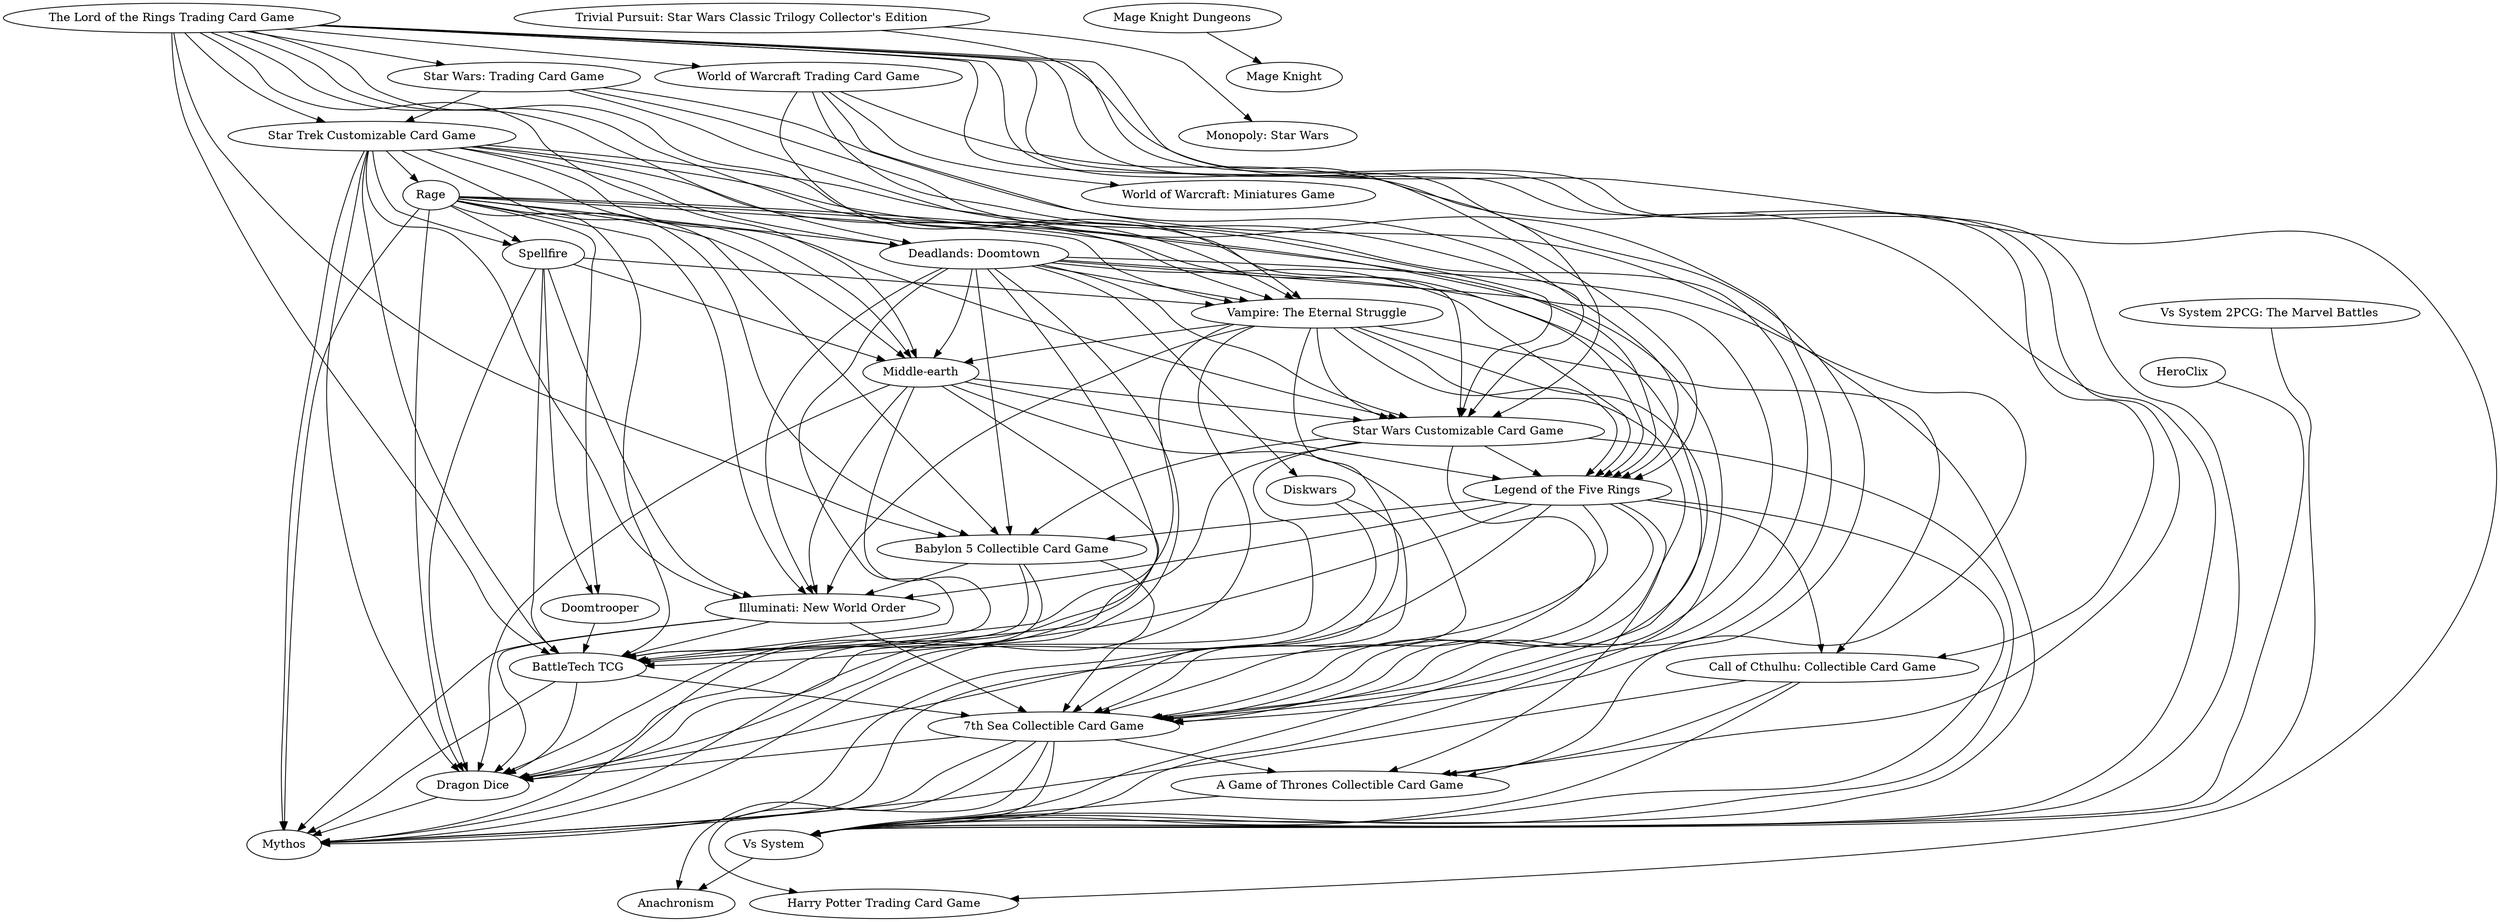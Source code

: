 digraph G {
"Deadlands: Doomtown" -> "7th Sea Collectible Card Game" ["weight"=0.16666667]
"Deadlands: Doomtown" -> "Legend of the Five Rings" ["weight"=0.11681583]
"Deadlands: Doomtown" -> "Mythos" ["weight"=0.0948213]
"Deadlands: Doomtown" -> "BattleTech TCG" ["weight"=0.088757396]
"Deadlands: Doomtown" -> "Babylon 5 Collectible Card Game" ["weight"=0.08189263]
"Deadlands: Doomtown" -> "A Game of Thrones Collectible Card Game" ["weight"=0.07959356]
"Deadlands: Doomtown" -> "Diskwars" ["weight"=0.07789855]
"Deadlands: Doomtown" -> "Vampire: The Eternal Struggle" ["weight"=0.07708406]
"Deadlands: Doomtown" -> "Middle-earth" ["weight"=0.06728074]
"Deadlands: Doomtown" -> "Illuminati: New World Order" ["weight"=0.06684782]
"Deadlands: Doomtown" -> "Dragon Dice" ["weight"=0.06575015]
"Deadlands: Doomtown" -> "Vs System" ["weight"=0.06521739]
"Deadlands: Doomtown" -> "Star Wars Customizable Card Game" ["weight"=0.06327373]
"7th Sea Collectible Card Game" -> "Mythos" ["weight"=0.0769823]
"7th Sea Collectible Card Game" -> "A Game of Thrones Collectible Card Game" ["weight"=0.07123288]
"7th Sea Collectible Card Game" -> "Anachronism" ["weight"=0.06890611]
"7th Sea Collectible Card Game" -> "Vs System" ["weight"=0.068627454]
"7th Sea Collectible Card Game" -> "Harry Potter Trading Card Game" ["weight"=0.06747295]
"7th Sea Collectible Card Game" -> "Dragon Dice" ["weight"=0.06325111]
"Star Trek Customizable Card Game" -> "Star Wars Customizable Card Game" ["weight"=0.14540155]
"Star Trek Customizable Card Game" -> "Babylon 5 Collectible Card Game" ["weight"=0.093708165]
"Star Trek Customizable Card Game" -> "BattleTech TCG" ["weight"=0.087968215]
"Star Trek Customizable Card Game" -> "Rage" ["weight"=0.079445146]
"Star Trek Customizable Card Game" -> "Middle-earth" ["weight"=0.07836338]
"Star Trek Customizable Card Game" -> "Vampire: The Eternal Struggle" ["weight"=0.07680585]
"Star Trek Customizable Card Game" -> "7th Sea Collectible Card Game" ["weight"=0.07359587]
"Star Trek Customizable Card Game" -> "Deadlands: Doomtown" ["weight"=0.070995145]
"Star Trek Customizable Card Game" -> "Legend of the Five Rings" ["weight"=0.06990881]
"Star Trek Customizable Card Game" -> "Spellfire" ["weight"=0.06557377]
"Star Trek Customizable Card Game" -> "Illuminati: New World Order" ["weight"=0.06454465]
"Star Trek Customizable Card Game" -> "Mythos" ["weight"=0.062227074]
"Star Trek Customizable Card Game" -> "Dragon Dice" ["weight"=0.061963774]
"Star Wars Customizable Card Game" -> "Legend of the Five Rings" ["weight"=0.09864757]
"Star Wars Customizable Card Game" -> "BattleTech TCG" ["weight"=0.084949836]
"Star Wars Customizable Card Game" -> "Vs System" ["weight"=0.07408616]
"Star Wars Customizable Card Game" -> "Babylon 5 Collectible Card Game" ["weight"=0.06625855]
"Star Wars Customizable Card Game" -> "7th Sea Collectible Card Game" ["weight"=0.06254442]
"Star Wars Customizable Card Game" -> "Dragon Dice" ["weight"=0.06087735]
"Vampire: The Eternal Struggle" -> "Legend of the Five Rings" ["weight"=0.12779291]
"Vampire: The Eternal Struggle" -> "Middle-earth" ["weight"=0.11381909]
"Vampire: The Eternal Struggle" -> "Illuminati: New World Order" ["weight"=0.09929287]
"Vampire: The Eternal Struggle" -> "Star Wars Customizable Card Game" ["weight"=0.09336333]
"Vampire: The Eternal Struggle" -> "BattleTech TCG" ["weight"=0.0828877]
"Vampire: The Eternal Struggle" -> "Mythos" ["weight"=0.082808875]
"Vampire: The Eternal Struggle" -> "Dragon Dice" ["weight"=0.06636637]
"Vampire: The Eternal Struggle" -> "7th Sea Collectible Card Game" ["weight"=0.06376915]
"Vampire: The Eternal Struggle" -> "Call of Cthulhu: Collectible Card Game" ["weight"=0.06209485]
"Vampire: The Eternal Struggle" -> "Vs System" ["weight"=0.06032258]
"The Lord of the Rings Trading Card Game" -> "Star Wars Customizable Card Game" ["weight"=0.13378878]
"The Lord of the Rings Trading Card Game" -> "Middle-earth" ["weight"=0.10709838]
"The Lord of the Rings Trading Card Game" -> "Legend of the Five Rings" ["weight"=0.09683927]
"The Lord of the Rings Trading Card Game" -> "Star Trek Customizable Card Game" ["weight"=0.085854456]
"The Lord of the Rings Trading Card Game" -> "Vs System" ["weight"=0.083633095]
"The Lord of the Rings Trading Card Game" -> "Star Wars: Trading Card Game" ["weight"=0.0831579]
"The Lord of the Rings Trading Card Game" -> "7th Sea Collectible Card Game" ["weight"=0.07656968]
"The Lord of the Rings Trading Card Game" -> "A Game of Thrones Collectible Card Game" ["weight"=0.07440476]
"The Lord of the Rings Trading Card Game" -> "Vampire: The Eternal Struggle" ["weight"=0.073374696]
"The Lord of the Rings Trading Card Game" -> "Deadlands: Doomtown" ["weight"=0.07174019]
"The Lord of the Rings Trading Card Game" -> "World of Warcraft Trading Card Game" ["weight"=0.07069175]
"The Lord of the Rings Trading Card Game" -> "Harry Potter Trading Card Game" ["weight"=0.07014028]
"The Lord of the Rings Trading Card Game" -> "Babylon 5 Collectible Card Game" ["weight"=0.06230848]
"The Lord of the Rings Trading Card Game" -> "Call of Cthulhu: Collectible Card Game" ["weight"=0.061728396]
"The Lord of the Rings Trading Card Game" -> "BattleTech TCG" ["weight"=0.061068702]
"World of Warcraft Trading Card Game" -> "World of Warcraft: Miniatures Game" ["weight"=0.13306123]
"World of Warcraft Trading Card Game" -> "Vs System" ["weight"=0.0799391]
"World of Warcraft Trading Card Game" -> "Legend of the Five Rings" ["weight"=0.078339666]
"World of Warcraft Trading Card Game" -> "Vampire: The Eternal Struggle" ["weight"=0.06476559]
"World of Warcraft Trading Card Game" -> "Star Wars Customizable Card Game" ["weight"=0.064446054]
"Legend of the Five Rings" -> "7th Sea Collectible Card Game" ["weight"=0.116084605]
"Legend of the Five Rings" -> "BattleTech TCG" ["weight"=0.09079118]
"Legend of the Five Rings" -> "Vs System" ["weight"=0.08119478]
"Legend of the Five Rings" -> "Mythos" ["weight"=0.07724778]
"Legend of the Five Rings" -> "Illuminati: New World Order" ["weight"=0.072216295]
"Legend of the Five Rings" -> "A Game of Thrones Collectible Card Game" ["weight"=0.068442814]
"Legend of the Five Rings" -> "Dragon Dice" ["weight"=0.064613074]
"Legend of the Five Rings" -> "Babylon 5 Collectible Card Game" ["weight"=0.06413302]
"Legend of the Five Rings" -> "Call of Cthulhu: Collectible Card Game" ["weight"=0.06347093]
"Call of Cthulhu: Collectible Card Game" -> "A Game of Thrones Collectible Card Game" ["weight"=0.1177988]
"Call of Cthulhu: Collectible Card Game" -> "Mythos" ["weight"=0.090779126]
"Call of Cthulhu: Collectible Card Game" -> "Vs System" ["weight"=0.06925208]
"A Game of Thrones Collectible Card Game" -> "Vs System" ["weight"=0.061959654]
"Middle-earth" -> "Legend of the Five Rings" ["weight"=0.11558091]
"Middle-earth" -> "Star Wars Customizable Card Game" ["weight"=0.10428074]
"Middle-earth" -> "Mythos" ["weight"=0.095458046]
"Middle-earth" -> "BattleTech TCG" ["weight"=0.07519084]
"Middle-earth" -> "Illuminati: New World Order" ["weight"=0.069857694]
"Middle-earth" -> "7th Sea Collectible Card Game" ["weight"=0.06569646]
"Middle-earth" -> "Dragon Dice" ["weight"=0.061778683]
"Babylon 5 Collectible Card Game" -> "7th Sea Collectible Card Game" ["weight"=0.10131712]
"Babylon 5 Collectible Card Game" -> "BattleTech TCG" ["weight"=0.09290954]
"Babylon 5 Collectible Card Game" -> "Mythos" ["weight"=0.071149334]
"Babylon 5 Collectible Card Game" -> "Illuminati: New World Order" ["weight"=0.060799073]
"Illuminati: New World Order" -> "Mythos" ["weight"=0.096675195]
"Illuminati: New World Order" -> "Dragon Dice" ["weight"=0.06825187]
"Illuminati: New World Order" -> "BattleTech TCG" ["weight"=0.06710394]
"Illuminati: New World Order" -> "7th Sea Collectible Card Game" ["weight"=0.06100342]
"BattleTech TCG" -> "7th Sea Collectible Card Game" ["weight"=0.0968775]
"BattleTech TCG" -> "Dragon Dice" ["weight"=0.07321131]
"BattleTech TCG" -> "Mythos" ["weight"=0.06645162]
"Rage" -> "Vampire: The Eternal Struggle" ["weight"=0.09606356]
"Rage" -> "BattleTech TCG" ["weight"=0.09490741]
"Rage" -> "Deadlands: Doomtown" ["weight"=0.0894239]
"Rage" -> "Spellfire" ["weight"=0.08455565]
"Rage" -> "7th Sea Collectible Card Game" ["weight"=0.08372093]
"Rage" -> "Legend of the Five Rings" ["weight"=0.0821662]
"Rage" -> "Illuminati: New World Order" ["weight"=0.07970605]
"Rage" -> "Mythos" ["weight"=0.078183174]
"Rage" -> "Doomtrooper" ["weight"=0.07581574]
"Rage" -> "Dragon Dice" ["weight"=0.06724244]
"Rage" -> "Middle-earth" ["weight"=0.060926076]
"Rage" -> "Babylon 5 Collectible Card Game" ["weight"=0.060690943]
"Vs System" -> "Anachronism" ["weight"=0.06786703]
"Diskwars" -> "7th Sea Collectible Card Game" ["weight"=0.08582834]
"Diskwars" -> "Dragon Dice" ["weight"=0.08109876]
"Spellfire" -> "Dragon Dice" ["weight"=0.08506732]
"Spellfire" -> "BattleTech TCG" ["weight"=0.07579102]
"Spellfire" -> "Illuminati: New World Order" ["weight"=0.0648855]
"Spellfire" -> "Vampire: The Eternal Struggle" ["weight"=0.06174543]
"Spellfire" -> "Doomtrooper" ["weight"=0.06107566]
"Spellfire" -> "Middle-earth" ["weight"=0.060303513]
"Dragon Dice" -> "Mythos" ["weight"=0.06623235]
"Star Wars: Trading Card Game" -> "Star Wars Customizable Card Game" ["weight"=0.08210604]
"Star Wars: Trading Card Game" -> "Vs System" ["weight"=0.064692125]
"Star Wars: Trading Card Game" -> "7th Sea Collectible Card Game" ["weight"=0.06393606]
"Star Wars: Trading Card Game" -> "Star Trek Customizable Card Game" ["weight"=0.060526315]
"Vs System 2PCG: The Marvel Battles" -> "Vs System" ["weight"=0.07603186]
"Doomtrooper" -> "BattleTech TCG" ["weight"=0.06335205]
"Mage Knight Dungeons" -> "Mage Knight" ["weight"=0.2689707]
"HeroClix" -> "Vs System" ["weight"=0.0952381]
"Trivial Pursuit: Star Wars Classic Trilogy Collector's Edition" -> "Monopoly: Star Wars" ["weight"=0.10072854]
"Trivial Pursuit: Star Wars Classic Trilogy Collector's Edition" -> "Star Wars Customizable Card Game" ["weight"=0.08954409]
"Deadlands: Doomtown" ["weight"=1.3262681 "label"="Deadlands: Doomtown" "size"="656" "l"="-36.472,-10.159" "id"=1037 "rating"="7.25116" "complexity"="3.0167" "min_players"="2" "max_players"="6" "min_players_rec"="2" "max_players_rec"="6" "min_players_best"="2" "max_players_best"="6" "min_time"="45" "max_time"="45" "category"="1055,1002,1029,1044,1010,1046,1024" "mechanic"="2040,2011,2015" "bayes_rating"="5.91654"]
"7th Sea Collectible Card Game" ["weight"=1.5078391 "label"="7th Sea Collectible Card Game" "size"="554" "l"="-36.544,-10.050" "id"=3125 "rating"="6.71121" "complexity"="2.4828" "min_players"="2" "max_players"="6" "min_players_rec"="2" "max_players_rec"="6" "min_players_best"="2" "max_players_best"="6" "min_time"="45" "max_time"="45" "category"="1022,1002,1044,1008,1090" "mechanic"="2046,2040" "bayes_rating"="5.73803"]
"Legend of the Five Rings" ["weight"=2.0512462 "label"="Legend of the Five Rings" "size"="1702" "l"="-36.830,-10.396" "id"=1887 "rating"="7.165" "complexity"="3.2905" "min_players"="2" "max_players"="8" "min_players_rec"="2" "max_players_rec"="4" "min_players_best"="2" "max_players_best"="2" "min_time"="45" "max_time"="45" "category"="1002,1044,1010,1046,1035" "mechanic"="2041,2685,2004" "bayes_rating"="6.22548"]
"Mythos" ["weight"=0.94240636 "label"="Mythos" "size"="839" "l"="-37.068,-10.509" "id"=1800 "rating"="6.64615" "complexity"="2.5556" "min_players"="1" "max_players"="10" "min_players_rec"="2" "max_players_rec"="4" "min_players_best"="2" "max_players_best"="4" "min_time"="45" "max_time"="45" "category"="1022,1002,1044,1046,1024,1093" "mechanic"="3004,2040,2004,2686" "bayes_rating"="5.80802"]
"BattleTech TCG" ["weight"=1.4382125 "label"="BattleTech TCG" "size"="801" "l"="-36.931,-10.164" "id"=3487 "rating"="6.51682" "complexity"="2.4675" "min_players"="2" "max_players"="2" "min_players_rec"="2" "max_players_rec"="2" "min_players_best"="2" "max_players_best"="2" "min_time"="20" "max_time"="20" "category"="1002,1044,1016" "mechanic"="2040" "bayes_rating"="5.75691"]
"Babylon 5 Collectible Card Game" ["weight"=0.6538497 "label"="Babylon 5 Collectible Card Game" "size"="529" "l"="-36.996,-9.925" "id"=2640 "rating"="6.75155" "complexity"="3.1224" "min_players"="2" "max_players"="10" "min_players_rec"="2" "max_players_rec"="10" "min_players_best"="2" "max_players_best"="10" "min_time"="60" "max_time"="60" "category"="1002,1044,1021,1064,1026,1001,1016" "mechanic"="2040,2028,2015,2017" "bayes_rating"="5.73106"]
"A Game of Thrones Collectible Card Game" ["weight"=0.35563368 "label"="A Game of Thrones Collectible Card Game" "size"="614" "l"="-36.960,-9.810" "id"=4286 "rating"="6.86363" "complexity"="2.8955" "min_players"="2" "max_players"="5" "min_players_rec"="2" "max_players_rec"="5" "min_players_best"="2" "max_players_best"="5" "min_time"="30" "max_time"="30" "category"="1002,1044,1010,1093" "mechanic"="2040" "bayes_rating"="5.78591"]
"Diskwars" ["weight"=0.5263498 "label"="Diskwars" "size"="533" "l"="-36.972,-10.334" "id"=397 "rating"="5.95799" "complexity"="2.3958" "min_players"="2" "max_players"="8" "min_players_rec"="2" "max_players_rec"="8" "min_players_best"="2" "max_players_best"="8" "min_time"="90" "max_time"="90" "category"="1044,1010,1019" "mechanic"="2001,2015" "bayes_rating"="5.57453"]
"Vampire: The Eternal Struggle" ["weight"=2.2576885 "label"="Vampire: The Eternal Struggle" "size"="2417" "l"="-36.825,-10.679" "id"=2122 "rating"="7.24368" "complexity"="3.4027" "min_players"="2" "max_players"="5" "min_players_rec"="4" "max_players_rec"="5" "min_players_best"="5" "max_players_best"="5" "min_time"="120" "max_time"="120" "category"="1023,1002,1044,1046,1024,1001" "mechanic"="2073,3004,2040,3099,2915,2685,2017" "bayes_rating"="6.36819"]
"Middle-earth" ["weight"=1.3202115 "label"="Middle-earth" "size"="1996" "l"="-37.017,-10.696" "id"=1915 "rating"="7.34411" "complexity"="3.7385" "min_players"="1" "max_players"="5" "min_players_rec"="1" "max_players_rec"="3" "min_players_best"="2" "max_players_best"="2" "min_time"="90" "max_time"="90" "category"="1022,1002,1044,1020,1010,1046,1093,1019" "mechanic"="2046,2072,2040,2015" "bayes_rating"="6.33908"]
"Illuminati: New World Order" ["weight"=2.2113948 "label"="Illuminati: New World Order" "size"="1296" "l"="-36.575,-10.656" "id"=1552 "rating"="6.38847" "complexity"="2.89" "min_players"="2" "max_players"="6" "min_players_rec"="2" "max_players_rec"="6" "min_players_best"="2" "max_players_best"="6" "min_time"="120" "max_time"="120" "category"="1002,1044,1079,1026,1001,1016" "mechanic"="2001,2664,2072,2040,2002,2015" "bayes_rating"="5.81415"]
"Dragon Dice" ["weight"=1.2744542 "label"="Dragon Dice" "size"="1123" "l"="-36.860,-9.925" "id"=1860 "rating"="5.89806" "complexity"="2.3846" "min_players"="2" "max_players"="4" "min_players_rec"="2" "max_players_rec"="4" "min_players_best"="2" "max_players_best"="4" "min_time"="30" "max_time"="30" "category"="1044,1017,1010" "mechanic"="2072" "bayes_rating"="5.57066"]
"Vs System" ["weight"=0.9163087 "label"="Vs System" "size"="840" "l"="-37.163,-10.401" "id"=13293 "rating"="6.78742" "complexity"="2.6027" "min_players"="2" "max_players"="2" "min_players_rec"="2" "max_players_rec"="2" "min_players_best"="2" "max_players_best"="2" "min_time"="15" "max_time"="15" "category"="1002,1044,1116" "mechanic"="2040" "bayes_rating"="5.85308"]
"Star Wars Customizable Card Game" ["weight"=1.7167803 "label"="Star Wars Customizable Card Game" "size"="2412" "l"="-36.686,-10.517" "id"=1270 "rating"="6.74152" "complexity"="3.1751" "min_players"="2" "max_players"="2" "min_players_rec"="2" "max_players_rec"="2" "min_players_best"="2" "max_players_best"="2" "min_time"="60" "max_time"="60" "category"="1002,1044,1064,1016" "mechanic"="2080,2040,2011,2015" "bayes_rating"="6.12073"]
"Anachronism" ["weight"=0.06786703 "label"="Anachronism" "size"="686" "l"="-37.013,-9.724" "id"=14038 "rating"="6.05592" "complexity"="1.7108" "min_players"="2" "max_players"="4" "min_players_rec"="2" "max_players_rec"="4" "min_players_best"="2" "max_players_best"="4" "min_time"="5" "max_time"="5" "category"="1050,1002,1046,1035,1082" "mechanic"="3004,2072" "bayes_rating"="5.6049"]
"Harry Potter Trading Card Game" ["weight"=0.13045925 "label"="Harry Potter Trading Card Game" "size"="1110" "l"="-37.079,-9.820" "id"=3495 "rating"="6.16808" "complexity"="1.962" "min_players"="2" "max_players"="2" "min_players_rec"="2" "max_players_rec"="2" "min_players_best"="2" "max_players_best"="2" "min_time"="20" "max_time"="20" "category"="1002,1044,1010,1046,1093" "mechanic"="2001,2040,2015" "bayes_rating"="5.70547"]
"Star Trek Customizable Card Game" ["weight"=1.1575012 "label"="Star Trek Customizable Card Game" "size"="1092" "l"="-37.177,-10.215" "id"=3852 "rating"="6.13181" "complexity"="2.7978" "min_players"="2" "max_players"="2" "min_players_rec"="2" "max_players_rec"="2" "min_players_best"="2" "max_players_best"="2" "min_time"="45" "max_time"="45" "category"="1002,1044,1064,1016" "mechanic"="2040,2004" "bayes_rating"="5.66893"]
"Rage" ["weight"=0.99831146 "label"="Rage" "size"="603" "l"="-36.521,-10.410" "id"=2133 "rating"="6.11914" "complexity"="2.3864" "min_players"="2" "max_players"="6" "min_players_rec"="2" "max_players_rec"="6" "min_players_best"="2" "max_players_best"="6" "min_time"="45" "max_time"="45" "category"="1002,1044,1046,1024" "mechanic"="" "bayes_rating"="5.61156"]
"Spellfire" ["weight"=0.47393054 "label"="Spellfire" "size"="643" "l"="-37.349,-10.446" "id"=4229 "rating"="5.27701" "complexity"="2.0444" "min_players"="2" "max_players"="8" "min_players_rec"="2" "max_players_rec"="8" "min_players_best"="2" "max_players_best"="8" "min_time"="90" "max_time"="90" "category"="1002,1044,1010" "mechanic"="2018,2041,2004,2008" "bayes_rating"="5.39472"]
"Call of Cthulhu: Collectible Card Game" ["weight"=0.42496422 "label"="Call of Cthulhu: Collectible Card Game" "size"="683" "l"="-37.278,-10.028" "id"=8817 "rating"="6.87174" "complexity"="2.5484" "min_players"="2" "max_players"="2" "min_players_rec"="2" "max_players_rec"="2" "min_players_best"="2" "max_players_best"="2" "min_time"="30" "max_time"="30" "category"="1002,1044,1024,1093" "mechanic"="2040,2041" "bayes_rating"="5.81207"]
"The Lord of the Rings Trading Card Game" ["weight"=1.2769359 "label"="The Lord of the Rings Trading Card Game" "size"="1546" "l"="-36.635,-10.333" "id"=2603 "rating"="6.99049" "complexity"="2.9478" "min_players"="2" "max_players"="6" "min_players_rec"="2" "max_players_rec"="4" "min_players_best"="2" "max_players_best"="2" "min_time"="45" "max_time"="45" "category"="1022,1002,1044,1010,1064,1093" "mechanic"="2040" "bayes_rating"="6.09135"]
"Star Wars: Trading Card Game" ["weight"=0.33898962 "label"="Star Wars: Trading Card Game" "size"="499" "l"="-36.808,-9.812" "id"=4052 "rating"="5.95039" "complexity"="2.0" "min_players"="2" "max_players"="2" "min_players_rec"="2" "max_players_rec"="2" "min_players_best"="2" "max_players_best"="2" "min_time"="45" "max_time"="45" "category"="1002,1044,1046,1064,1016" "mechanic"="2001" "bayes_rating"="5.56534"]
"World of Warcraft Trading Card Game" ["weight"=0.7738838 "label"="World of Warcraft Trading Card Game" "size"="1956" "l"="-37.114,-9.999" "id"=19643 "rating"="6.72255" "complexity"="2.5838" "min_players"="2" "max_players"="2" "min_players_rec"="2" "max_players_rec"="2" "min_players_best"="2" "max_players_best"="2" "min_time"="20" "max_time"="20" "category"="1002,1044,1010,1101" "mechanic"="2040,2015" "bayes_rating"="6.04081"]
"World of Warcraft: Miniatures Game" ["weight"=0.25635755 "label"="World of Warcraft: Miniatures Game" "size"="802" "l"="-36.986,-9.636" "id"=34496 "rating"="6.67263" "complexity"="2.3176" "min_players"="2" "max_players"="2" "min_players_rec"="2" "max_players_rec"="3" "min_players_best"="2" "max_players_best"="2" "min_time"="45" "max_time"="45" "category"="1022,1044,1010,1046,1047,1101,1019" "mechanic"="2001,2046,2072,2026,2663" "bayes_rating"="5.77415"]
"Doomtrooper" ["weight"=0.124427706 "label"="Doomtrooper" "size"="509" "l"="-36.783,-10.836" "id"=1859 "rating"="5.72342" "complexity"="2.1111" "min_players"="2" "max_players"="7" "min_players_rec"="2" "max_players_rec"="7" "min_players_best"="2" "max_players_best"="7" "min_time"="60" "max_time"="60" "category"="1002,1044,1046,1024,1016,1113" "mechanic"="2001,2040,2015" "bayes_rating"="5.50095"]
"Vs System 2PCG: The Marvel Battles" ["weight"=0 "label"="Vs System 2PCG: The Marvel Battles" "size"="617" "l"="-37.393,-9.905" "id"=178892 "rating"="6.96949" "complexity"="2.3929" "min_players"="2" "max_players"="2" "min_players_rec"="2" "max_players_rec"="2" "min_players_best"="2" "max_players_best"="2" "min_time"="30" "max_time"="30" "category"="1002,1116,1046" "mechanic"="2040,2015" "bayes_rating"="5.80378"]
"Mage Knight Dungeons" ["weight"=0.40585265 "label"="Mage Knight Dungeons" "size"="693" "l"="-36.378,-11.246" "id"=2876 "rating"="6.6928" "complexity"="2.4769" "min_players"="2" "max_players"="4" "min_players_rec"="2" "max_players_rec"="4" "min_players_best"="2" "max_players_best"="4" "min_time"="60" "max_time"="60" "category"="1022,1044,1020,1010,1046,1059,1047" "mechanic"="2001,2011,2028,2002,2015" "bayes_rating"="5.77575"]
"Mage Knight" ["l"="-36.186,-11.139" "id"=864 "size"="980" "rating"="6.19543" "complexity"="2.3864" "min_players"="2" "max_players"="4" "min_players_rec"="2" "max_players_rec"="4" "min_players_best"="2" "max_players_best"="4" "min_time"="60" "max_time"="60" "category"="1044,1010,1047,1019" "mechanic"="" "bayes_rating"="5.70563"]
"HeroClix" ["l"="-36.462,-10.913" "id"=3439 "size"="2525" "rating"="6.50971" "complexity"="2.8177" "min_players"="2" "max_players"="2" "min_players_rec"="2" "max_players_rec"="3" "min_players_best"="2" "max_players_best"="2" "min_time"="60" "max_time"="60" "category"="1044,1116,1017,1046,1047" "mechanic"="2001,2072,2015" "bayes_rating"="5.99437"]
"Trivial Pursuit: Star Wars Classic Trilogy Collector's Edition" ["weight"=0.3055281 "label"="Trivial Pursuit: Star Wars Classic Trilogy Collector's Edition" "size"="1540" "l"="-36.053,-10.481" "id"=1297 "rating"="5.59695" "complexity"="1.5758" "min_players"="2" "max_players"="4" "min_players_rec"="2" "max_players_rec"="4" "min_players_best"="2" "max_players_best"="4" "min_time"="90" "max_time"="90" "category"="1064,1030,1016,1027" "mechanic"="2035" "bayes_rating"="5.50118"]
"Monopoly: Star Wars" ["l"="-35.601,-10.421" "id"=1298 "size"="1880" "rating"="4.94893" "complexity"="1.7368" "min_players"="2" "max_players"="8" "min_players_rec"="2" "max_players_rec"="8" "min_players_best"="2" "max_players_best"="8" "min_time"="90" "max_time"="90" "category"="1021,1064,1026" "mechanic"="2012,2685,2035,2004,2008" "bayes_rating"="5.17578"]
}